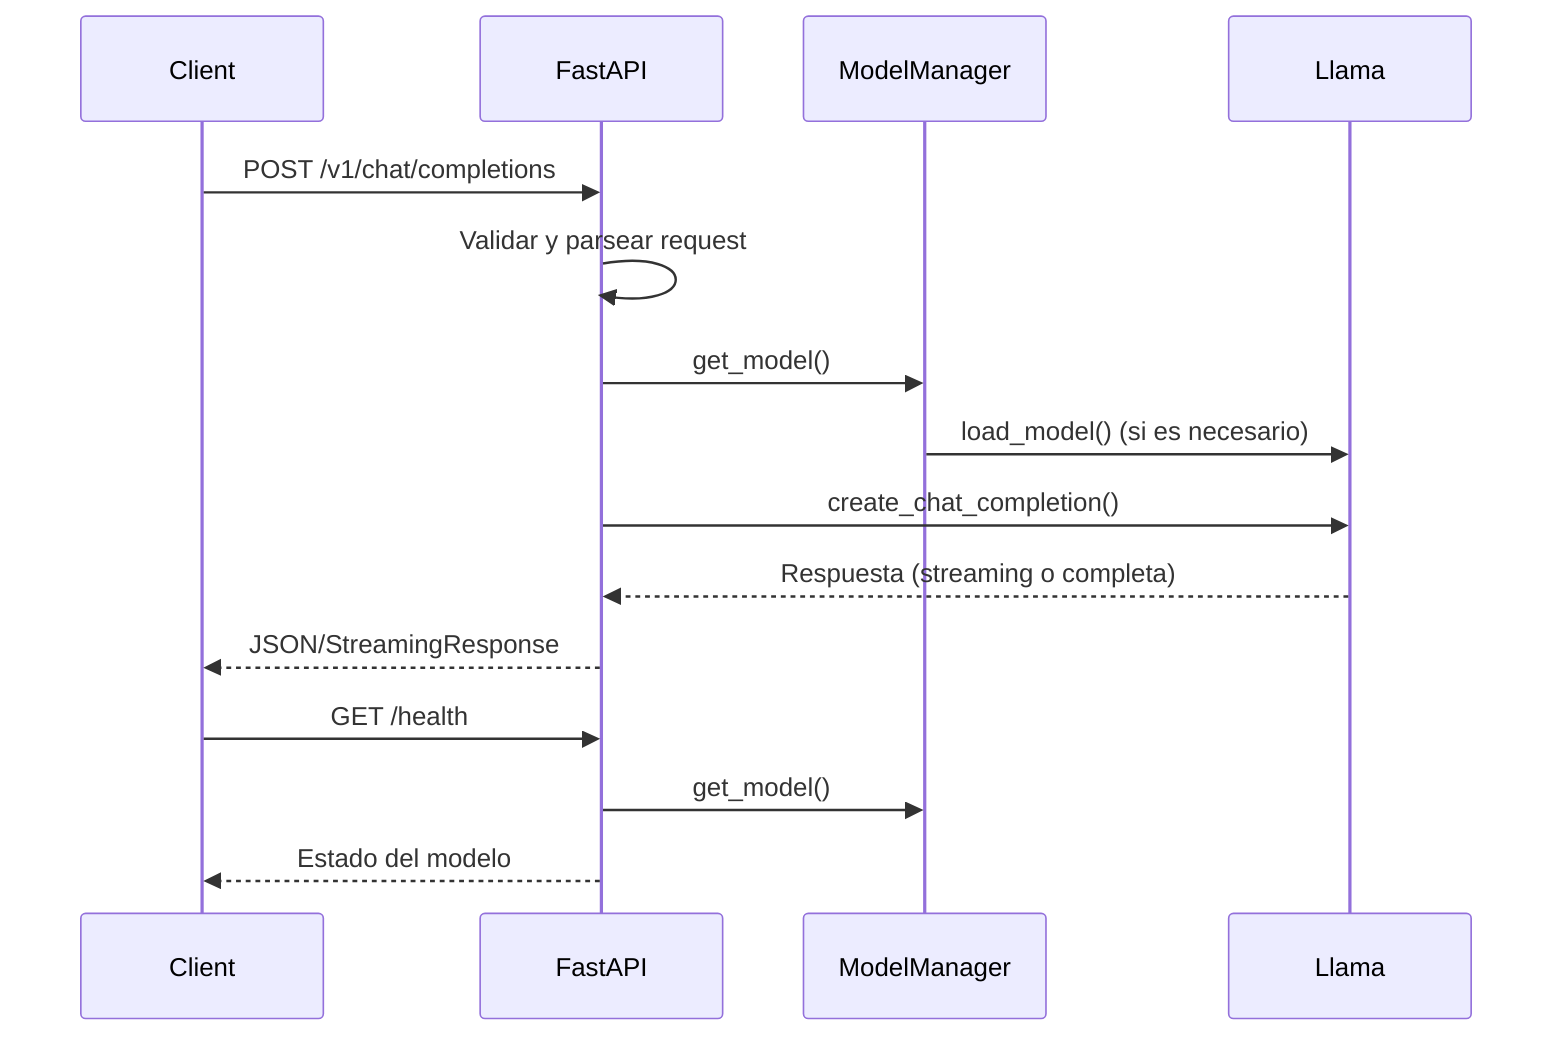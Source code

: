 sequenceDiagram
    participant Client
    participant FastAPI
    participant ModelManager
    participant Llama
    Client->>FastAPI: POST /v1/chat/completions
    FastAPI->>FastAPI: Validar y parsear request
    FastAPI->>ModelManager: get_model()
    ModelManager->>Llama: load_model() (si es necesario)
    FastAPI->>Llama: create_chat_completion()
    Llama-->>FastAPI: Respuesta (streaming o completa)
    FastAPI-->>Client: JSON/StreamingResponse
    Client->>FastAPI: GET /health
    FastAPI->>ModelManager: get_model()
    FastAPI-->>Client: Estado del modelo